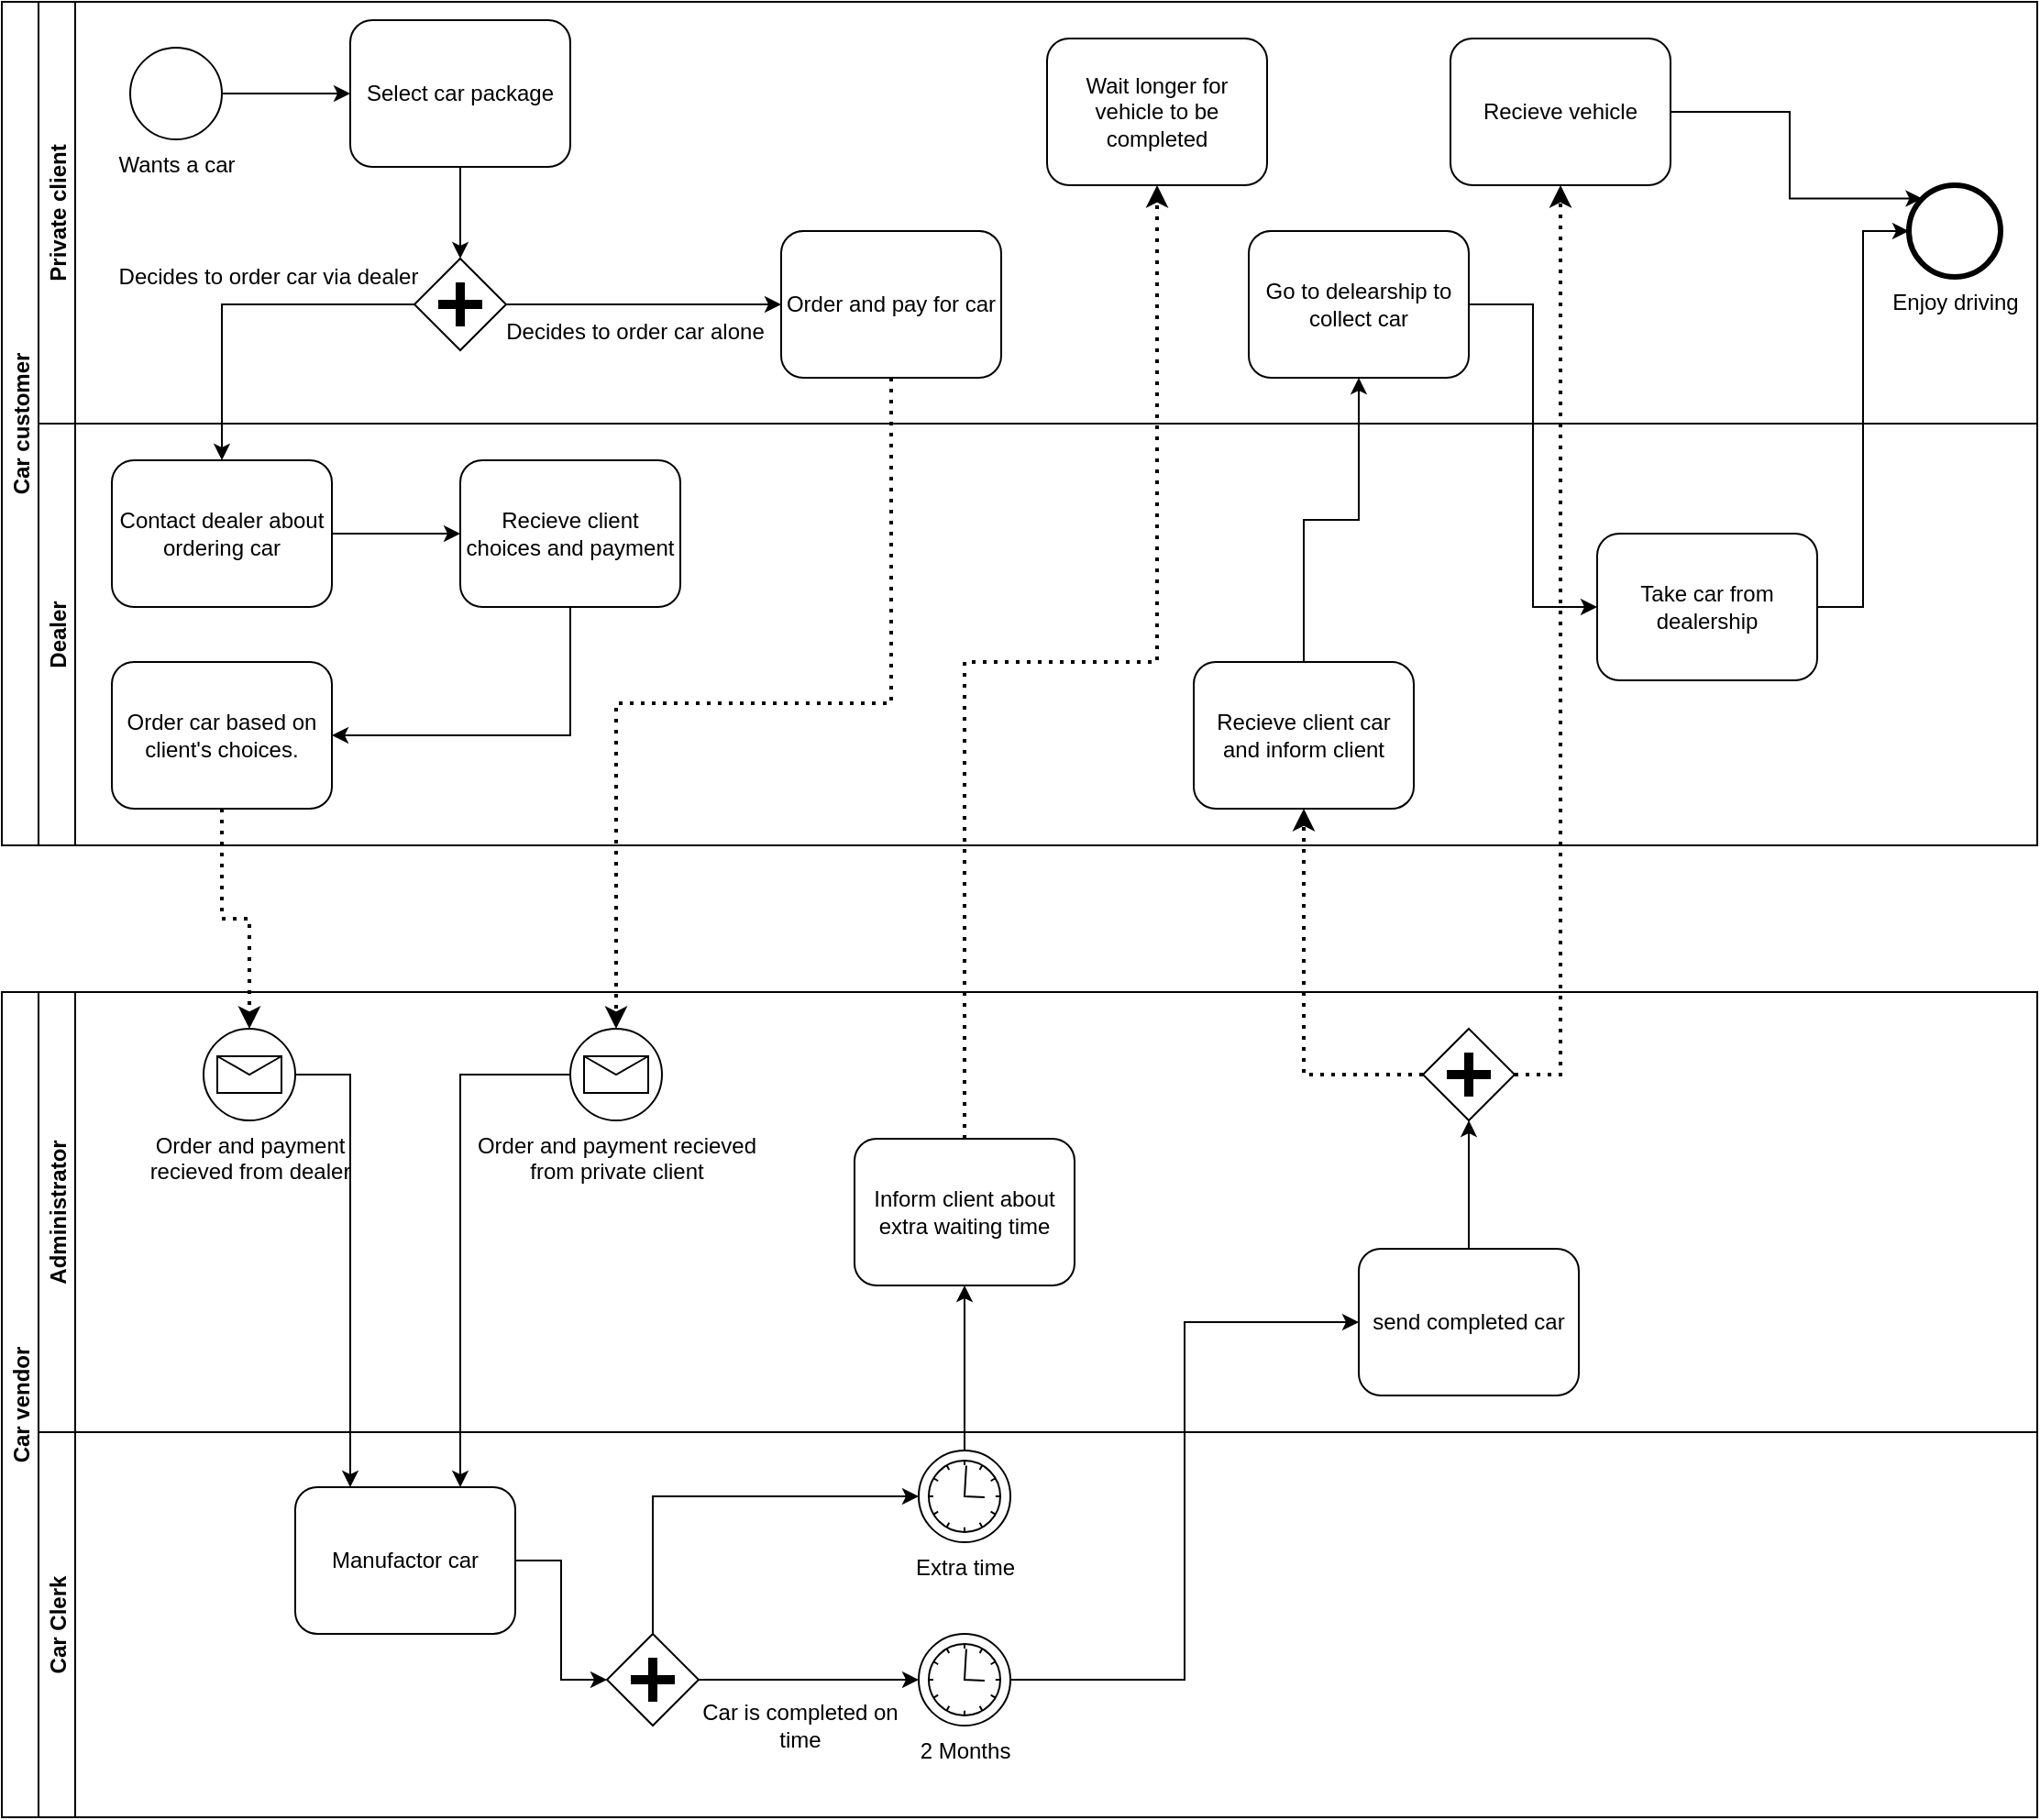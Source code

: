 <mxfile version="13.7.4" type="github">
  <diagram id="HN70raXHhaBrVeVRw2aT" name="Page-1">
    <mxGraphModel dx="1401" dy="1979" grid="1" gridSize="10" guides="1" tooltips="1" connect="1" arrows="1" fold="1" page="1" pageScale="1" pageWidth="850" pageHeight="1100" math="0" shadow="0">
      <root>
        <mxCell id="0" />
        <mxCell id="1" parent="0" />
        <mxCell id="pXvHQ65hjFfUGfcUqaY1-6" value="Car vendor" style="swimlane;startSize=20;horizontal=0;" vertex="1" parent="1">
          <mxGeometry y="420" width="1110" height="450" as="geometry" />
        </mxCell>
        <mxCell id="pXvHQ65hjFfUGfcUqaY1-8" value="Administrator" style="swimlane;startSize=20;horizontal=0;" vertex="1" parent="pXvHQ65hjFfUGfcUqaY1-6">
          <mxGeometry x="20" width="1090" height="240" as="geometry" />
        </mxCell>
        <mxCell id="pXvHQ65hjFfUGfcUqaY1-34" value="&lt;div&gt;Order and payment recieved &lt;br&gt;&lt;/div&gt;&lt;div&gt;from private client&lt;br&gt;&lt;/div&gt;" style="shape=mxgraph.bpmn.shape;html=1;verticalLabelPosition=bottom;labelBackgroundColor=#ffffff;verticalAlign=top;align=center;perimeter=ellipsePerimeter;outlineConnect=0;outline=standard;symbol=message;" vertex="1" parent="pXvHQ65hjFfUGfcUqaY1-8">
          <mxGeometry x="290" y="20" width="50" height="50" as="geometry" />
        </mxCell>
        <mxCell id="pXvHQ65hjFfUGfcUqaY1-39" value="&lt;div&gt;Order and payment &lt;br&gt;&lt;/div&gt;&lt;div&gt;recieved from dealer&lt;/div&gt;" style="shape=mxgraph.bpmn.shape;html=1;verticalLabelPosition=bottom;labelBackgroundColor=#ffffff;verticalAlign=top;align=center;perimeter=ellipsePerimeter;outlineConnect=0;outline=standard;symbol=message;" vertex="1" parent="pXvHQ65hjFfUGfcUqaY1-8">
          <mxGeometry x="90" y="20" width="50" height="50" as="geometry" />
        </mxCell>
        <mxCell id="pXvHQ65hjFfUGfcUqaY1-59" value="Inform client about extra waiting time" style="shape=ext;rounded=1;html=1;whiteSpace=wrap;" vertex="1" parent="pXvHQ65hjFfUGfcUqaY1-8">
          <mxGeometry x="445" y="80" width="120" height="80" as="geometry" />
        </mxCell>
        <mxCell id="pXvHQ65hjFfUGfcUqaY1-70" style="edgeStyle=orthogonalEdgeStyle;rounded=0;orthogonalLoop=1;jettySize=auto;html=1;exitX=0.5;exitY=0;exitDx=0;exitDy=0;entryX=0.5;entryY=1;entryDx=0;entryDy=0;strokeWidth=1;" edge="1" parent="pXvHQ65hjFfUGfcUqaY1-8" source="pXvHQ65hjFfUGfcUqaY1-52" target="pXvHQ65hjFfUGfcUqaY1-69">
          <mxGeometry relative="1" as="geometry" />
        </mxCell>
        <mxCell id="pXvHQ65hjFfUGfcUqaY1-52" value="send completed car" style="shape=ext;rounded=1;html=1;whiteSpace=wrap;" vertex="1" parent="pXvHQ65hjFfUGfcUqaY1-8">
          <mxGeometry x="720" y="140" width="120" height="80" as="geometry" />
        </mxCell>
        <mxCell id="pXvHQ65hjFfUGfcUqaY1-69" value="" style="shape=mxgraph.bpmn.shape;html=1;verticalLabelPosition=bottom;labelBackgroundColor=#ffffff;verticalAlign=top;align=center;perimeter=rhombusPerimeter;background=gateway;outlineConnect=0;outline=none;symbol=parallelGw;" vertex="1" parent="pXvHQ65hjFfUGfcUqaY1-8">
          <mxGeometry x="755" y="20" width="50" height="50" as="geometry" />
        </mxCell>
        <mxCell id="pXvHQ65hjFfUGfcUqaY1-47" style="edgeStyle=orthogonalEdgeStyle;rounded=0;orthogonalLoop=1;jettySize=auto;html=1;exitX=1;exitY=0.5;exitDx=0;exitDy=0;entryX=0;entryY=0.5;entryDx=0;entryDy=0;strokeWidth=1;" edge="1" parent="pXvHQ65hjFfUGfcUqaY1-6" source="pXvHQ65hjFfUGfcUqaY1-44" target="pXvHQ65hjFfUGfcUqaY1-46">
          <mxGeometry relative="1" as="geometry" />
        </mxCell>
        <mxCell id="pXvHQ65hjFfUGfcUqaY1-44" value="Manufactor car" style="shape=ext;rounded=1;html=1;whiteSpace=wrap;" vertex="1" parent="pXvHQ65hjFfUGfcUqaY1-6">
          <mxGeometry x="160" y="270" width="120" height="80" as="geometry" />
        </mxCell>
        <mxCell id="pXvHQ65hjFfUGfcUqaY1-51" style="edgeStyle=orthogonalEdgeStyle;rounded=0;orthogonalLoop=1;jettySize=auto;html=1;exitX=1;exitY=0.5;exitDx=0;exitDy=0;entryX=0;entryY=0.5;entryDx=0;entryDy=0;strokeWidth=1;" edge="1" parent="pXvHQ65hjFfUGfcUqaY1-6" source="pXvHQ65hjFfUGfcUqaY1-46" target="pXvHQ65hjFfUGfcUqaY1-50">
          <mxGeometry relative="1" as="geometry" />
        </mxCell>
        <mxCell id="pXvHQ65hjFfUGfcUqaY1-58" style="edgeStyle=orthogonalEdgeStyle;rounded=0;orthogonalLoop=1;jettySize=auto;html=1;exitX=0.5;exitY=0;exitDx=0;exitDy=0;entryX=0;entryY=0.5;entryDx=0;entryDy=0;strokeWidth=1;" edge="1" parent="pXvHQ65hjFfUGfcUqaY1-6" source="pXvHQ65hjFfUGfcUqaY1-46" target="pXvHQ65hjFfUGfcUqaY1-55">
          <mxGeometry relative="1" as="geometry" />
        </mxCell>
        <mxCell id="pXvHQ65hjFfUGfcUqaY1-46" value="" style="shape=mxgraph.bpmn.shape;html=1;verticalLabelPosition=bottom;labelBackgroundColor=#ffffff;verticalAlign=top;align=center;perimeter=rhombusPerimeter;background=gateway;outlineConnect=0;outline=none;symbol=parallelGw;" vertex="1" parent="pXvHQ65hjFfUGfcUqaY1-6">
          <mxGeometry x="330" y="350" width="50" height="50" as="geometry" />
        </mxCell>
        <mxCell id="pXvHQ65hjFfUGfcUqaY1-53" style="edgeStyle=orthogonalEdgeStyle;rounded=0;orthogonalLoop=1;jettySize=auto;html=1;exitX=1;exitY=0.5;exitDx=0;exitDy=0;entryX=0;entryY=0.5;entryDx=0;entryDy=0;strokeWidth=1;" edge="1" parent="pXvHQ65hjFfUGfcUqaY1-6" source="pXvHQ65hjFfUGfcUqaY1-50" target="pXvHQ65hjFfUGfcUqaY1-52">
          <mxGeometry relative="1" as="geometry" />
        </mxCell>
        <mxCell id="pXvHQ65hjFfUGfcUqaY1-50" value="2 Months" style="shape=mxgraph.bpmn.shape;html=1;verticalLabelPosition=bottom;labelBackgroundColor=#ffffff;verticalAlign=top;align=center;perimeter=ellipsePerimeter;outlineConnect=0;outline=standard;symbol=timer;" vertex="1" parent="pXvHQ65hjFfUGfcUqaY1-6">
          <mxGeometry x="500" y="350" width="50" height="50" as="geometry" />
        </mxCell>
        <mxCell id="pXvHQ65hjFfUGfcUqaY1-54" value="&lt;div&gt;Car is completed on&lt;/div&gt;&lt;div&gt;time&lt;br&gt;&lt;/div&gt;" style="text;html=1;align=center;verticalAlign=middle;resizable=0;points=[];autosize=1;" vertex="1" parent="pXvHQ65hjFfUGfcUqaY1-6">
          <mxGeometry x="375" y="385" width="120" height="30" as="geometry" />
        </mxCell>
        <mxCell id="pXvHQ65hjFfUGfcUqaY1-60" style="edgeStyle=orthogonalEdgeStyle;rounded=0;orthogonalLoop=1;jettySize=auto;html=1;exitX=0.5;exitY=0;exitDx=0;exitDy=0;entryX=0.5;entryY=1;entryDx=0;entryDy=0;strokeWidth=1;" edge="1" parent="pXvHQ65hjFfUGfcUqaY1-6" source="pXvHQ65hjFfUGfcUqaY1-55" target="pXvHQ65hjFfUGfcUqaY1-59">
          <mxGeometry relative="1" as="geometry" />
        </mxCell>
        <mxCell id="pXvHQ65hjFfUGfcUqaY1-55" value="Extra time" style="shape=mxgraph.bpmn.shape;html=1;verticalLabelPosition=bottom;labelBackgroundColor=#ffffff;verticalAlign=top;align=center;perimeter=ellipsePerimeter;outlineConnect=0;outline=standard;symbol=timer;" vertex="1" parent="pXvHQ65hjFfUGfcUqaY1-6">
          <mxGeometry x="500" y="250" width="50" height="50" as="geometry" />
        </mxCell>
        <mxCell id="pXvHQ65hjFfUGfcUqaY1-87" style="edgeStyle=orthogonalEdgeStyle;rounded=0;orthogonalLoop=1;jettySize=auto;html=1;exitX=1;exitY=0.5;exitDx=0;exitDy=0;entryX=0.25;entryY=0;entryDx=0;entryDy=0;strokeWidth=1;" edge="1" parent="pXvHQ65hjFfUGfcUqaY1-6" source="pXvHQ65hjFfUGfcUqaY1-39" target="pXvHQ65hjFfUGfcUqaY1-44">
          <mxGeometry relative="1" as="geometry" />
        </mxCell>
        <mxCell id="pXvHQ65hjFfUGfcUqaY1-88" style="edgeStyle=orthogonalEdgeStyle;rounded=0;orthogonalLoop=1;jettySize=auto;html=1;exitX=0;exitY=0.5;exitDx=0;exitDy=0;entryX=0.75;entryY=0;entryDx=0;entryDy=0;strokeWidth=1;" edge="1" parent="pXvHQ65hjFfUGfcUqaY1-6" source="pXvHQ65hjFfUGfcUqaY1-34" target="pXvHQ65hjFfUGfcUqaY1-44">
          <mxGeometry relative="1" as="geometry" />
        </mxCell>
        <mxCell id="pXvHQ65hjFfUGfcUqaY1-7" value="Car Clerk" style="swimlane;startSize=20;horizontal=0;" vertex="1" parent="1">
          <mxGeometry x="20" y="660" width="1090" height="210" as="geometry" />
        </mxCell>
        <mxCell id="pXvHQ65hjFfUGfcUqaY1-9" value="Car customer" style="swimlane;startSize=20;horizontal=0;" vertex="1" parent="1">
          <mxGeometry y="-120" width="1110" height="460" as="geometry" />
        </mxCell>
        <mxCell id="pXvHQ65hjFfUGfcUqaY1-17" value="Private client" style="swimlane;startSize=20;horizontal=0;" vertex="1" parent="pXvHQ65hjFfUGfcUqaY1-9">
          <mxGeometry x="20" width="1090" height="230" as="geometry" />
        </mxCell>
        <mxCell id="pXvHQ65hjFfUGfcUqaY1-21" style="edgeStyle=orthogonalEdgeStyle;rounded=0;orthogonalLoop=1;jettySize=auto;html=1;exitX=1;exitY=0.5;exitDx=0;exitDy=0;entryX=0;entryY=0.5;entryDx=0;entryDy=0;" edge="1" parent="pXvHQ65hjFfUGfcUqaY1-17" source="pXvHQ65hjFfUGfcUqaY1-19" target="pXvHQ65hjFfUGfcUqaY1-20">
          <mxGeometry relative="1" as="geometry" />
        </mxCell>
        <mxCell id="pXvHQ65hjFfUGfcUqaY1-19" value="Wants a car" style="shape=mxgraph.bpmn.shape;html=1;verticalLabelPosition=bottom;labelBackgroundColor=#ffffff;verticalAlign=top;align=center;perimeter=ellipsePerimeter;outlineConnect=0;outline=standard;symbol=general;" vertex="1" parent="pXvHQ65hjFfUGfcUqaY1-17">
          <mxGeometry x="50" y="25" width="50" height="50" as="geometry" />
        </mxCell>
        <mxCell id="pXvHQ65hjFfUGfcUqaY1-27" style="edgeStyle=orthogonalEdgeStyle;rounded=0;orthogonalLoop=1;jettySize=auto;html=1;exitX=0.5;exitY=1;exitDx=0;exitDy=0;entryX=0.5;entryY=0;entryDx=0;entryDy=0;" edge="1" parent="pXvHQ65hjFfUGfcUqaY1-17" source="pXvHQ65hjFfUGfcUqaY1-20" target="pXvHQ65hjFfUGfcUqaY1-26">
          <mxGeometry relative="1" as="geometry" />
        </mxCell>
        <mxCell id="pXvHQ65hjFfUGfcUqaY1-20" value="Select car package" style="shape=ext;rounded=1;html=1;whiteSpace=wrap;" vertex="1" parent="pXvHQ65hjFfUGfcUqaY1-17">
          <mxGeometry x="170" y="10" width="120" height="80" as="geometry" />
        </mxCell>
        <mxCell id="pXvHQ65hjFfUGfcUqaY1-24" value="Order and pay for car" style="shape=ext;rounded=1;html=1;whiteSpace=wrap;" vertex="1" parent="pXvHQ65hjFfUGfcUqaY1-17">
          <mxGeometry x="405" y="125" width="120" height="80" as="geometry" />
        </mxCell>
        <mxCell id="pXvHQ65hjFfUGfcUqaY1-29" style="edgeStyle=orthogonalEdgeStyle;rounded=0;orthogonalLoop=1;jettySize=auto;html=1;exitX=1;exitY=0.5;exitDx=0;exitDy=0;entryX=0;entryY=0.5;entryDx=0;entryDy=0;" edge="1" parent="pXvHQ65hjFfUGfcUqaY1-17" source="pXvHQ65hjFfUGfcUqaY1-26" target="pXvHQ65hjFfUGfcUqaY1-24">
          <mxGeometry relative="1" as="geometry" />
        </mxCell>
        <mxCell id="pXvHQ65hjFfUGfcUqaY1-26" value="" style="shape=mxgraph.bpmn.shape;html=1;verticalLabelPosition=bottom;labelBackgroundColor=#ffffff;verticalAlign=top;align=center;perimeter=rhombusPerimeter;background=gateway;outlineConnect=0;outline=none;symbol=parallelGw;" vertex="1" parent="pXvHQ65hjFfUGfcUqaY1-17">
          <mxGeometry x="205" y="140" width="50" height="50" as="geometry" />
        </mxCell>
        <mxCell id="pXvHQ65hjFfUGfcUqaY1-30" value="Decides to order car via dealer" style="text;html=1;align=center;verticalAlign=middle;resizable=0;points=[];autosize=1;" vertex="1" parent="pXvHQ65hjFfUGfcUqaY1-17">
          <mxGeometry x="35" y="140" width="180" height="20" as="geometry" />
        </mxCell>
        <mxCell id="pXvHQ65hjFfUGfcUqaY1-31" value="Decides to order car alone" style="text;html=1;align=center;verticalAlign=middle;resizable=0;points=[];autosize=1;" vertex="1" parent="pXvHQ65hjFfUGfcUqaY1-17">
          <mxGeometry x="250" y="170" width="150" height="20" as="geometry" />
        </mxCell>
        <mxCell id="pXvHQ65hjFfUGfcUqaY1-45" value="Enjoy driving" style="shape=mxgraph.bpmn.shape;html=1;verticalLabelPosition=bottom;labelBackgroundColor=#ffffff;verticalAlign=top;align=center;perimeter=ellipsePerimeter;outlineConnect=0;outline=end;symbol=general;" vertex="1" parent="pXvHQ65hjFfUGfcUqaY1-17">
          <mxGeometry x="1020" y="100" width="50" height="50" as="geometry" />
        </mxCell>
        <mxCell id="pXvHQ65hjFfUGfcUqaY1-61" value="Wait longer for vehicle to be completed" style="shape=ext;rounded=1;html=1;whiteSpace=wrap;" vertex="1" parent="pXvHQ65hjFfUGfcUqaY1-17">
          <mxGeometry x="550" y="20" width="120" height="80" as="geometry" />
        </mxCell>
        <mxCell id="pXvHQ65hjFfUGfcUqaY1-74" style="edgeStyle=orthogonalEdgeStyle;rounded=0;orthogonalLoop=1;jettySize=auto;html=1;exitX=1;exitY=0.5;exitDx=0;exitDy=0;entryX=0.145;entryY=0.145;entryDx=0;entryDy=0;strokeWidth=1;entryPerimeter=0;" edge="1" parent="pXvHQ65hjFfUGfcUqaY1-17" source="pXvHQ65hjFfUGfcUqaY1-73" target="pXvHQ65hjFfUGfcUqaY1-45">
          <mxGeometry relative="1" as="geometry" />
        </mxCell>
        <mxCell id="pXvHQ65hjFfUGfcUqaY1-73" value="Recieve vehicle" style="shape=ext;rounded=1;html=1;whiteSpace=wrap;" vertex="1" parent="pXvHQ65hjFfUGfcUqaY1-17">
          <mxGeometry x="770" y="20" width="120" height="80" as="geometry" />
        </mxCell>
        <mxCell id="pXvHQ65hjFfUGfcUqaY1-76" value="Go to delearship to collect car" style="shape=ext;rounded=1;html=1;whiteSpace=wrap;" vertex="1" parent="pXvHQ65hjFfUGfcUqaY1-17">
          <mxGeometry x="660" y="125" width="120" height="80" as="geometry" />
        </mxCell>
        <mxCell id="pXvHQ65hjFfUGfcUqaY1-33" style="edgeStyle=orthogonalEdgeStyle;rounded=0;orthogonalLoop=1;jettySize=auto;html=1;exitX=1;exitY=0.5;exitDx=0;exitDy=0;entryX=0;entryY=0.5;entryDx=0;entryDy=0;" edge="1" parent="pXvHQ65hjFfUGfcUqaY1-9" source="pXvHQ65hjFfUGfcUqaY1-22" target="pXvHQ65hjFfUGfcUqaY1-32">
          <mxGeometry relative="1" as="geometry" />
        </mxCell>
        <mxCell id="pXvHQ65hjFfUGfcUqaY1-22" value="Contact dealer about ordering car" style="shape=ext;rounded=1;html=1;whiteSpace=wrap;" vertex="1" parent="pXvHQ65hjFfUGfcUqaY1-9">
          <mxGeometry x="60" y="250" width="120" height="80" as="geometry" />
        </mxCell>
        <mxCell id="pXvHQ65hjFfUGfcUqaY1-28" style="edgeStyle=orthogonalEdgeStyle;rounded=0;orthogonalLoop=1;jettySize=auto;html=1;exitX=0;exitY=0.5;exitDx=0;exitDy=0;entryX=0.5;entryY=0;entryDx=0;entryDy=0;" edge="1" parent="pXvHQ65hjFfUGfcUqaY1-9" source="pXvHQ65hjFfUGfcUqaY1-26" target="pXvHQ65hjFfUGfcUqaY1-22">
          <mxGeometry relative="1" as="geometry" />
        </mxCell>
        <mxCell id="pXvHQ65hjFfUGfcUqaY1-37" style="edgeStyle=orthogonalEdgeStyle;rounded=0;orthogonalLoop=1;jettySize=auto;html=1;exitX=0.5;exitY=1;exitDx=0;exitDy=0;entryX=1;entryY=0.5;entryDx=0;entryDy=0;" edge="1" parent="pXvHQ65hjFfUGfcUqaY1-9" source="pXvHQ65hjFfUGfcUqaY1-32" target="pXvHQ65hjFfUGfcUqaY1-36">
          <mxGeometry relative="1" as="geometry" />
        </mxCell>
        <mxCell id="pXvHQ65hjFfUGfcUqaY1-32" value="Recieve client choices and payment" style="shape=ext;rounded=1;html=1;whiteSpace=wrap;" vertex="1" parent="pXvHQ65hjFfUGfcUqaY1-9">
          <mxGeometry x="250" y="250" width="120" height="80" as="geometry" />
        </mxCell>
        <mxCell id="pXvHQ65hjFfUGfcUqaY1-36" value="Order car based on client&#39;s choices." style="shape=ext;rounded=1;html=1;whiteSpace=wrap;" vertex="1" parent="pXvHQ65hjFfUGfcUqaY1-9">
          <mxGeometry x="60" y="360" width="120" height="80" as="geometry" />
        </mxCell>
        <mxCell id="pXvHQ65hjFfUGfcUqaY1-77" style="edgeStyle=orthogonalEdgeStyle;rounded=0;orthogonalLoop=1;jettySize=auto;html=1;exitX=0.5;exitY=0;exitDx=0;exitDy=0;entryX=0.5;entryY=1;entryDx=0;entryDy=0;strokeWidth=1;" edge="1" parent="pXvHQ65hjFfUGfcUqaY1-9" source="pXvHQ65hjFfUGfcUqaY1-71" target="pXvHQ65hjFfUGfcUqaY1-76">
          <mxGeometry relative="1" as="geometry" />
        </mxCell>
        <mxCell id="pXvHQ65hjFfUGfcUqaY1-71" value="Recieve client car and inform client" style="shape=ext;rounded=1;html=1;whiteSpace=wrap;" vertex="1" parent="pXvHQ65hjFfUGfcUqaY1-9">
          <mxGeometry x="650" y="360" width="120" height="80" as="geometry" />
        </mxCell>
        <mxCell id="pXvHQ65hjFfUGfcUqaY1-82" style="edgeStyle=orthogonalEdgeStyle;rounded=0;orthogonalLoop=1;jettySize=auto;html=1;exitX=1;exitY=0.5;exitDx=0;exitDy=0;strokeWidth=1;entryX=0;entryY=0.5;entryDx=0;entryDy=0;" edge="1" parent="pXvHQ65hjFfUGfcUqaY1-9" source="pXvHQ65hjFfUGfcUqaY1-78" target="pXvHQ65hjFfUGfcUqaY1-45">
          <mxGeometry relative="1" as="geometry">
            <mxPoint x="1040" y="330" as="targetPoint" />
          </mxGeometry>
        </mxCell>
        <mxCell id="pXvHQ65hjFfUGfcUqaY1-78" value="Take car from dealership" style="shape=ext;rounded=1;html=1;whiteSpace=wrap;" vertex="1" parent="pXvHQ65hjFfUGfcUqaY1-9">
          <mxGeometry x="870" y="290" width="120" height="80" as="geometry" />
        </mxCell>
        <mxCell id="pXvHQ65hjFfUGfcUqaY1-80" style="edgeStyle=orthogonalEdgeStyle;rounded=0;orthogonalLoop=1;jettySize=auto;html=1;exitX=1;exitY=0.5;exitDx=0;exitDy=0;entryX=0;entryY=0.5;entryDx=0;entryDy=0;strokeWidth=1;" edge="1" parent="pXvHQ65hjFfUGfcUqaY1-9" source="pXvHQ65hjFfUGfcUqaY1-76" target="pXvHQ65hjFfUGfcUqaY1-78">
          <mxGeometry relative="1" as="geometry" />
        </mxCell>
        <mxCell id="pXvHQ65hjFfUGfcUqaY1-16" value="Dealer" style="swimlane;startSize=20;horizontal=0;" vertex="1" parent="1">
          <mxGeometry x="20" y="110" width="1090" height="230" as="geometry" />
        </mxCell>
        <mxCell id="pXvHQ65hjFfUGfcUqaY1-38" style="edgeStyle=orthogonalEdgeStyle;rounded=0;orthogonalLoop=1;jettySize=auto;html=1;exitX=0.5;exitY=1;exitDx=0;exitDy=0;entryX=0.5;entryY=0;entryDx=0;entryDy=0;dashed=1;dashPattern=1 2;strokeWidth=2;" edge="1" parent="1" source="pXvHQ65hjFfUGfcUqaY1-24" target="pXvHQ65hjFfUGfcUqaY1-34">
          <mxGeometry relative="1" as="geometry" />
        </mxCell>
        <mxCell id="pXvHQ65hjFfUGfcUqaY1-42" style="edgeStyle=orthogonalEdgeStyle;rounded=0;orthogonalLoop=1;jettySize=auto;html=1;exitX=0.5;exitY=1;exitDx=0;exitDy=0;entryX=0.5;entryY=0;entryDx=0;entryDy=0;dashed=1;dashPattern=1 2;strokeWidth=2;" edge="1" parent="1" source="pXvHQ65hjFfUGfcUqaY1-36" target="pXvHQ65hjFfUGfcUqaY1-39">
          <mxGeometry relative="1" as="geometry" />
        </mxCell>
        <mxCell id="pXvHQ65hjFfUGfcUqaY1-62" style="edgeStyle=orthogonalEdgeStyle;rounded=0;orthogonalLoop=1;jettySize=auto;html=1;exitX=0.5;exitY=0;exitDx=0;exitDy=0;entryX=0.5;entryY=1;entryDx=0;entryDy=0;strokeWidth=1;strokeColor=none;dashed=1;dashPattern=1 1;" edge="1" parent="1" source="pXvHQ65hjFfUGfcUqaY1-59" target="pXvHQ65hjFfUGfcUqaY1-61">
          <mxGeometry relative="1" as="geometry" />
        </mxCell>
        <mxCell id="pXvHQ65hjFfUGfcUqaY1-63" style="edgeStyle=orthogonalEdgeStyle;rounded=0;orthogonalLoop=1;jettySize=auto;html=1;exitX=0.5;exitY=0;exitDx=0;exitDy=0;entryX=0.5;entryY=1;entryDx=0;entryDy=0;dashed=1;strokeWidth=2;dashPattern=1 2;" edge="1" parent="1" source="pXvHQ65hjFfUGfcUqaY1-59" target="pXvHQ65hjFfUGfcUqaY1-61">
          <mxGeometry relative="1" as="geometry" />
        </mxCell>
        <mxCell id="pXvHQ65hjFfUGfcUqaY1-72" style="edgeStyle=orthogonalEdgeStyle;rounded=0;orthogonalLoop=1;jettySize=auto;html=1;exitX=0;exitY=0.5;exitDx=0;exitDy=0;entryX=0.5;entryY=1;entryDx=0;entryDy=0;strokeWidth=2;dashed=1;dashPattern=1 2;" edge="1" parent="1" source="pXvHQ65hjFfUGfcUqaY1-69" target="pXvHQ65hjFfUGfcUqaY1-71">
          <mxGeometry relative="1" as="geometry" />
        </mxCell>
        <mxCell id="pXvHQ65hjFfUGfcUqaY1-75" style="edgeStyle=orthogonalEdgeStyle;rounded=0;orthogonalLoop=1;jettySize=auto;html=1;exitX=1;exitY=0.5;exitDx=0;exitDy=0;entryX=0.5;entryY=1;entryDx=0;entryDy=0;strokeWidth=2;dashed=1;dashPattern=1 2;" edge="1" parent="1" source="pXvHQ65hjFfUGfcUqaY1-69" target="pXvHQ65hjFfUGfcUqaY1-73">
          <mxGeometry relative="1" as="geometry" />
        </mxCell>
      </root>
    </mxGraphModel>
  </diagram>
</mxfile>
